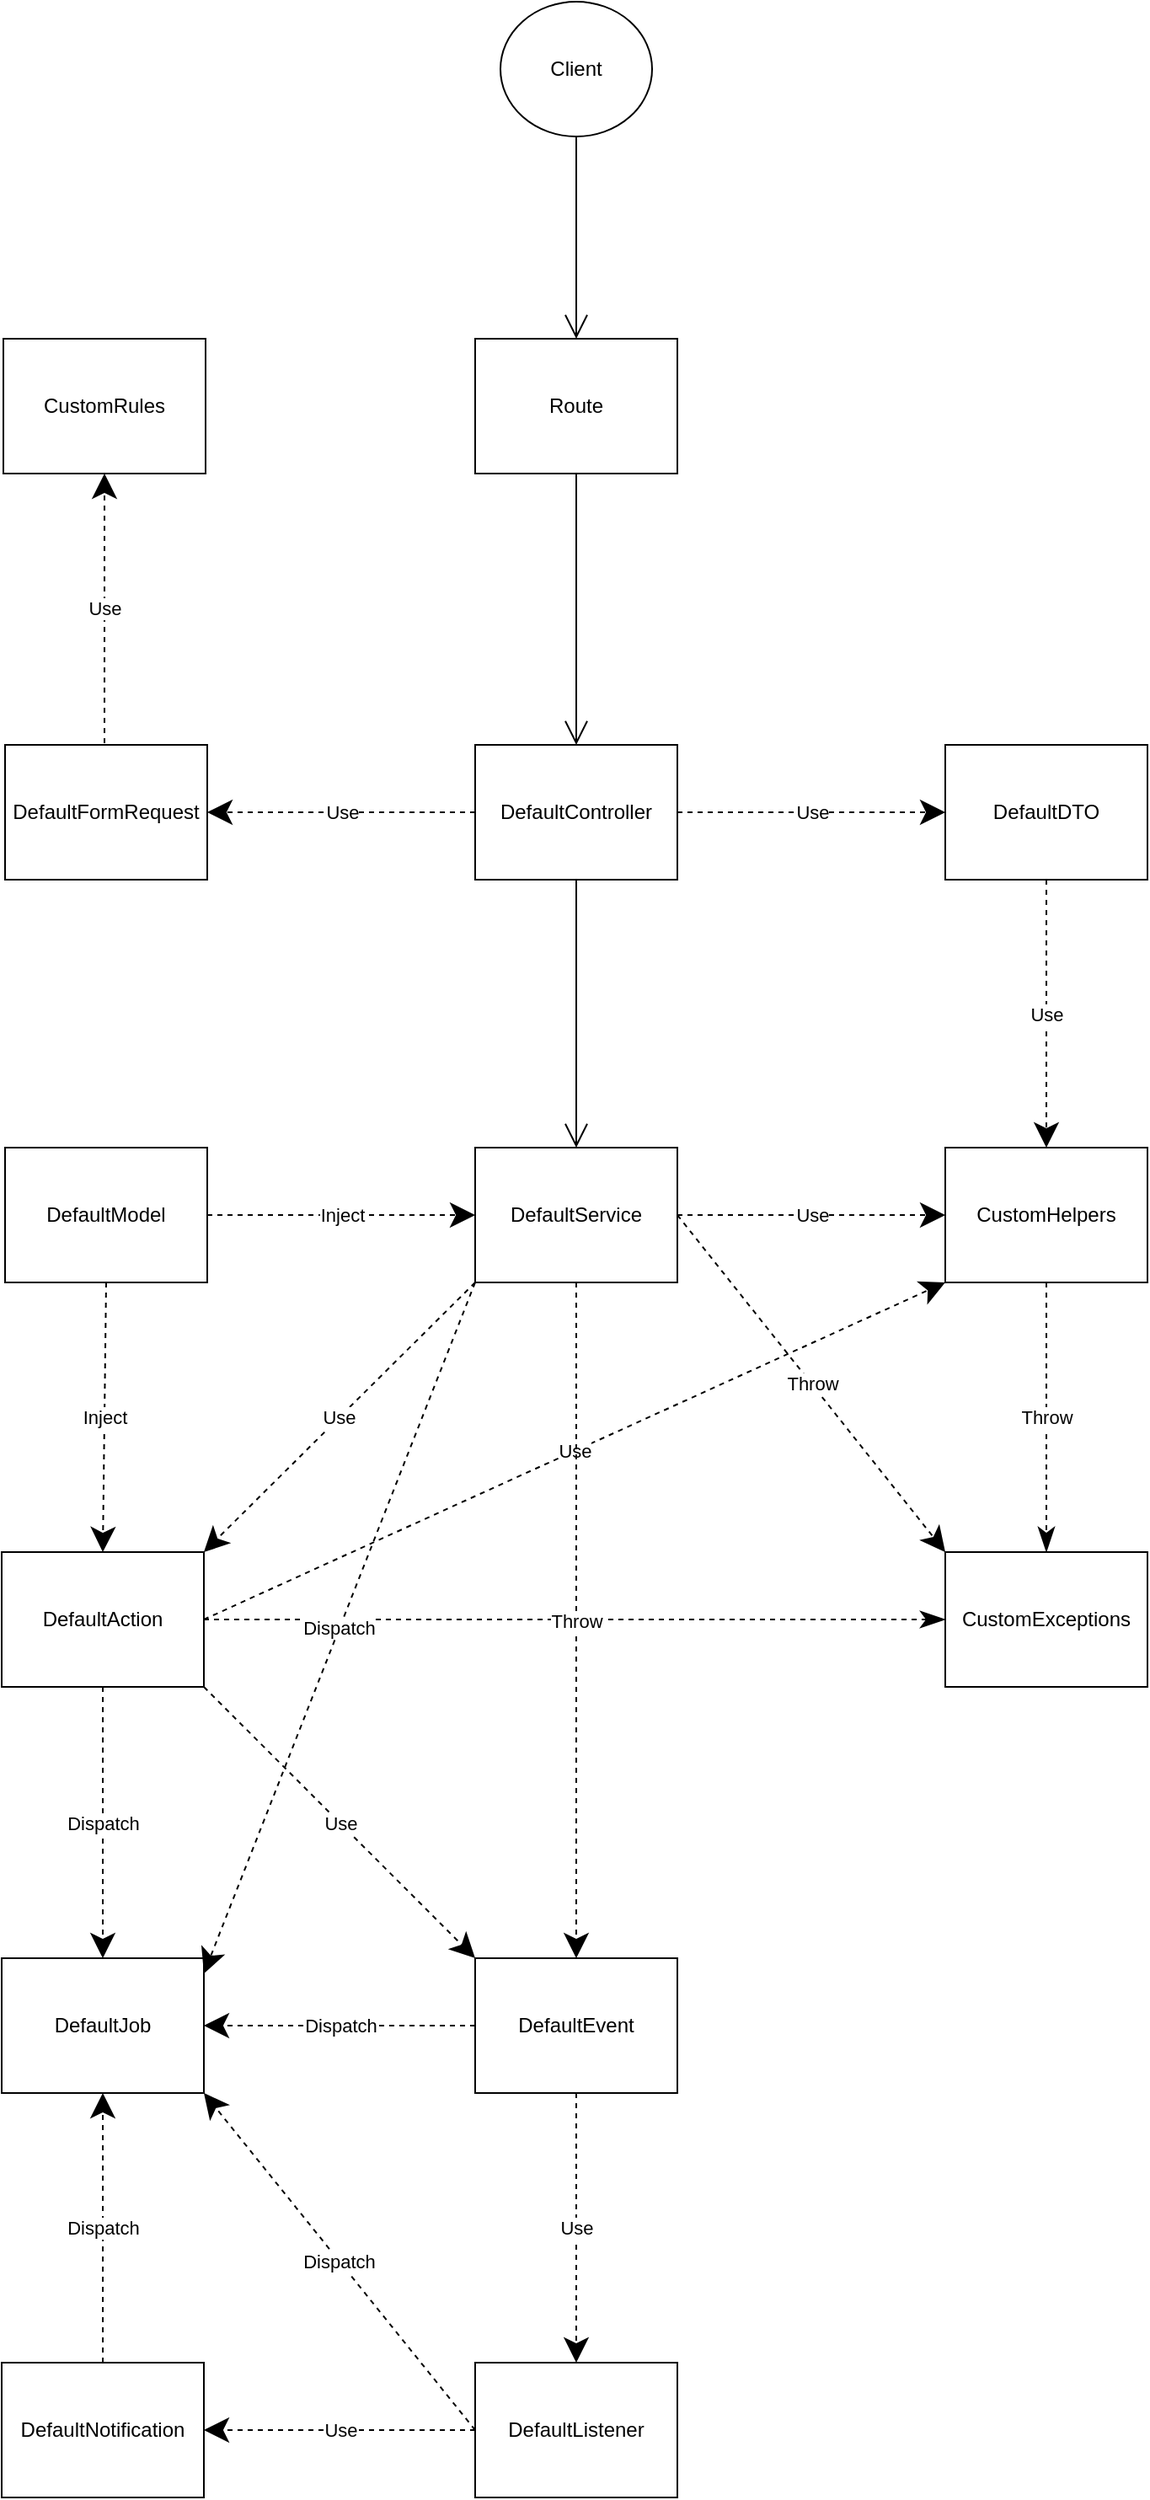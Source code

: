 <mxfile version="23.1.6" type="github">
  <diagram name="Página-1" id="W2Vk-HDnspeEn5l7Epgx">
    <mxGraphModel dx="3585" dy="2290" grid="1" gridSize="10" guides="1" tooltips="1" connect="1" arrows="1" fold="1" page="0" pageScale="1" pageWidth="583" pageHeight="827" math="0" shadow="0">
      <root>
        <mxCell id="0" />
        <mxCell id="1" parent="0" />
        <mxCell id="N2iw2MqOz0xrNc7ruZkv-2" value="DefaultController" style="html=1;whiteSpace=wrap;" parent="1" vertex="1">
          <mxGeometry x="400" y="401" width="120" height="80" as="geometry" />
        </mxCell>
        <mxCell id="N2iw2MqOz0xrNc7ruZkv-4" value="DefaultFormRequest" style="html=1;whiteSpace=wrap;" parent="1" vertex="1">
          <mxGeometry x="121" y="401" width="120" height="80" as="geometry" />
        </mxCell>
        <mxCell id="N2iw2MqOz0xrNc7ruZkv-5" value="DefaultService" style="html=1;whiteSpace=wrap;" parent="1" vertex="1">
          <mxGeometry x="400" y="640" width="120" height="80" as="geometry" />
        </mxCell>
        <mxCell id="N2iw2MqOz0xrNc7ruZkv-6" value="DefaultDTO" style="html=1;whiteSpace=wrap;" parent="1" vertex="1">
          <mxGeometry x="679" y="401" width="120" height="80" as="geometry" />
        </mxCell>
        <mxCell id="N2iw2MqOz0xrNc7ruZkv-7" value="DefaultModel" style="html=1;whiteSpace=wrap;" parent="1" vertex="1">
          <mxGeometry x="121" y="640" width="120" height="80" as="geometry" />
        </mxCell>
        <mxCell id="N2iw2MqOz0xrNc7ruZkv-8" value="DefaultAction" style="html=1;whiteSpace=wrap;" parent="1" vertex="1">
          <mxGeometry x="119" y="880" width="120" height="80" as="geometry" />
        </mxCell>
        <mxCell id="N2iw2MqOz0xrNc7ruZkv-9" value="CustomHelpers" style="html=1;whiteSpace=wrap;" parent="1" vertex="1">
          <mxGeometry x="679" y="640" width="120" height="80" as="geometry" />
        </mxCell>
        <mxCell id="N2iw2MqOz0xrNc7ruZkv-10" value="CustomRules" style="html=1;whiteSpace=wrap;" parent="1" vertex="1">
          <mxGeometry x="120" y="160" width="120" height="80" as="geometry" />
        </mxCell>
        <mxCell id="N2iw2MqOz0xrNc7ruZkv-11" style="edgeStyle=orthogonalEdgeStyle;rounded=0;orthogonalLoop=1;jettySize=auto;html=1;exitX=0.5;exitY=1;exitDx=0;exitDy=0;" parent="1" source="N2iw2MqOz0xrNc7ruZkv-2" target="N2iw2MqOz0xrNc7ruZkv-2" edge="1">
          <mxGeometry relative="1" as="geometry" />
        </mxCell>
        <mxCell id="N2iw2MqOz0xrNc7ruZkv-14" value="" style="endArrow=open;endFill=1;endSize=12;html=1;rounded=0;exitX=0.5;exitY=1;exitDx=0;exitDy=0;entryX=0.5;entryY=0;entryDx=0;entryDy=0;" parent="1" source="N2iw2MqOz0xrNc7ruZkv-2" target="N2iw2MqOz0xrNc7ruZkv-5" edge="1">
          <mxGeometry width="160" relative="1" as="geometry">
            <mxPoint x="231" y="552" as="sourcePoint" />
            <mxPoint x="391" y="552" as="targetPoint" />
          </mxGeometry>
        </mxCell>
        <mxCell id="N2iw2MqOz0xrNc7ruZkv-25" value="Client" style="ellipse;whiteSpace=wrap;html=1;" parent="1" vertex="1">
          <mxGeometry x="415" y="-40" width="90" height="80" as="geometry" />
        </mxCell>
        <mxCell id="N2iw2MqOz0xrNc7ruZkv-26" value="" style="endArrow=open;endFill=1;endSize=12;html=1;rounded=0;exitX=0.5;exitY=1;exitDx=0;exitDy=0;entryX=0.5;entryY=0;entryDx=0;entryDy=0;" parent="1" source="N2iw2MqOz0xrNc7ruZkv-25" target="sQl-kVDHiqwSq-5M9my--1" edge="1">
          <mxGeometry width="160" relative="1" as="geometry">
            <mxPoint x="250" y="183" as="sourcePoint" />
            <mxPoint x="-70" y="340" as="targetPoint" />
          </mxGeometry>
        </mxCell>
        <mxCell id="N2iw2MqOz0xrNc7ruZkv-27" value="CustomExceptions" style="html=1;whiteSpace=wrap;" parent="1" vertex="1">
          <mxGeometry x="679" y="880" width="120" height="80" as="geometry" />
        </mxCell>
        <mxCell id="N2iw2MqOz0xrNc7ruZkv-34" value="Throw" style="endArrow=classic;endSize=12;dashed=1;html=1;rounded=0;exitX=1;exitY=0.5;exitDx=0;exitDy=0;entryX=0;entryY=0;entryDx=0;entryDy=0;endFill=1;" parent="1" source="N2iw2MqOz0xrNc7ruZkv-5" target="N2iw2MqOz0xrNc7ruZkv-27" edge="1">
          <mxGeometry width="160" relative="1" as="geometry">
            <mxPoint x="229" y="490" as="sourcePoint" />
            <mxPoint x="150" y="490" as="targetPoint" />
          </mxGeometry>
        </mxCell>
        <mxCell id="N2iw2MqOz0xrNc7ruZkv-35" value="Use" style="endArrow=classicThin;endSize=12;dashed=1;html=1;rounded=0;entryX=0;entryY=0.5;entryDx=0;entryDy=0;exitX=1;exitY=0.5;exitDx=0;exitDy=0;endFill=1;" parent="1" source="N2iw2MqOz0xrNc7ruZkv-8" target="N2iw2MqOz0xrNc7ruZkv-27" edge="1">
          <mxGeometry width="160" relative="1" as="geometry">
            <mxPoint x="111" y="799" as="sourcePoint" />
            <mxPoint x="161" y="570" as="targetPoint" />
          </mxGeometry>
        </mxCell>
        <mxCell id="N2iw2MqOz0xrNc7ruZkv-38" value="Inject" style="endArrow=classic;endSize=12;dashed=1;html=1;rounded=0;exitX=1;exitY=0.5;exitDx=0;exitDy=0;entryX=0;entryY=0.5;entryDx=0;entryDy=0;endFill=1;" parent="1" source="N2iw2MqOz0xrNc7ruZkv-7" target="N2iw2MqOz0xrNc7ruZkv-5" edge="1">
          <mxGeometry width="160" relative="1" as="geometry">
            <mxPoint x="-40" y="660" as="sourcePoint" />
            <mxPoint x="120" y="660" as="targetPoint" />
          </mxGeometry>
        </mxCell>
        <mxCell id="N2iw2MqOz0xrNc7ruZkv-39" value="Inject" style="endArrow=classic;endSize=12;dashed=1;html=1;rounded=0;exitX=0.5;exitY=1;exitDx=0;exitDy=0;entryX=0.5;entryY=0;entryDx=0;entryDy=0;endFill=1;" parent="1" source="N2iw2MqOz0xrNc7ruZkv-7" target="N2iw2MqOz0xrNc7ruZkv-8" edge="1">
          <mxGeometry width="160" relative="1" as="geometry">
            <mxPoint x="240" y="690" as="sourcePoint" />
            <mxPoint x="327" y="690" as="targetPoint" />
          </mxGeometry>
        </mxCell>
        <mxCell id="N2iw2MqOz0xrNc7ruZkv-41" value="Use" style="endArrow=classic;endSize=12;dashed=1;html=1;rounded=0;exitX=0.5;exitY=1;exitDx=0;exitDy=0;endFill=1;" parent="1" source="N2iw2MqOz0xrNc7ruZkv-6" target="N2iw2MqOz0xrNc7ruZkv-9" edge="1">
          <mxGeometry width="160" relative="1" as="geometry">
            <mxPoint x="538" y="332" as="sourcePoint" />
            <mxPoint x="691" y="332" as="targetPoint" />
          </mxGeometry>
        </mxCell>
        <mxCell id="N2iw2MqOz0xrNc7ruZkv-42" value="Use" style="endArrow=classic;endSize=12;dashed=1;html=1;rounded=0;exitX=1;exitY=0.5;exitDx=0;exitDy=0;endFill=1;entryX=0;entryY=0.5;entryDx=0;entryDy=0;" parent="1" source="N2iw2MqOz0xrNc7ruZkv-5" target="N2iw2MqOz0xrNc7ruZkv-9" edge="1">
          <mxGeometry width="160" relative="1" as="geometry">
            <mxPoint x="669" y="571" as="sourcePoint" />
            <mxPoint x="669" y="730" as="targetPoint" />
          </mxGeometry>
        </mxCell>
        <mxCell id="N2iw2MqOz0xrNc7ruZkv-43" value="Use" style="endArrow=classic;endSize=12;dashed=1;html=1;rounded=0;exitX=1;exitY=0.5;exitDx=0;exitDy=0;endFill=1;entryX=0;entryY=1;entryDx=0;entryDy=0;" parent="1" source="N2iw2MqOz0xrNc7ruZkv-8" target="N2iw2MqOz0xrNc7ruZkv-9" edge="1">
          <mxGeometry width="160" relative="1" as="geometry">
            <mxPoint x="374" y="730" as="sourcePoint" />
            <mxPoint x="527" y="810" as="targetPoint" />
          </mxGeometry>
        </mxCell>
        <mxCell id="N2iw2MqOz0xrNc7ruZkv-44" value="Use" style="endArrow=classic;endSize=12;dashed=1;html=1;rounded=0;exitX=1;exitY=0.5;exitDx=0;exitDy=0;endFill=1;entryX=0;entryY=0.5;entryDx=0;entryDy=0;" parent="1" source="N2iw2MqOz0xrNc7ruZkv-2" target="N2iw2MqOz0xrNc7ruZkv-6" edge="1">
          <mxGeometry width="160" relative="1" as="geometry">
            <mxPoint x="512" y="293" as="sourcePoint" />
            <mxPoint x="610" y="293" as="targetPoint" />
          </mxGeometry>
        </mxCell>
        <mxCell id="N2iw2MqOz0xrNc7ruZkv-47" value="DefaultEvent" style="html=1;whiteSpace=wrap;" parent="1" vertex="1">
          <mxGeometry x="400" y="1121" width="120" height="80" as="geometry" />
        </mxCell>
        <mxCell id="N2iw2MqOz0xrNc7ruZkv-49" value="DefaultJob" style="html=1;whiteSpace=wrap;" parent="1" vertex="1">
          <mxGeometry x="119" y="1121" width="120" height="80" as="geometry" />
        </mxCell>
        <mxCell id="N2iw2MqOz0xrNc7ruZkv-50" value="DefaultListener" style="html=1;whiteSpace=wrap;" parent="1" vertex="1">
          <mxGeometry x="400" y="1361" width="120" height="80" as="geometry" />
        </mxCell>
        <mxCell id="N2iw2MqOz0xrNc7ruZkv-53" value="Use" style="endArrow=classic;endSize=12;dashed=1;html=1;rounded=0;exitX=0;exitY=1;exitDx=0;exitDy=0;endFill=1;entryX=1;entryY=0;entryDx=0;entryDy=0;" parent="1" source="N2iw2MqOz0xrNc7ruZkv-5" target="N2iw2MqOz0xrNc7ruZkv-8" edge="1">
          <mxGeometry width="160" relative="1" as="geometry">
            <mxPoint x="251" y="850" as="sourcePoint" />
            <mxPoint x="530" y="810" as="targetPoint" />
          </mxGeometry>
        </mxCell>
        <mxCell id="N2iw2MqOz0xrNc7ruZkv-54" value="Throw" style="endArrow=classic;endSize=12;dashed=1;html=1;rounded=0;endFill=1;entryX=0.5;entryY=0;entryDx=0;entryDy=0;exitX=0.5;exitY=1;exitDx=0;exitDy=0;" parent="1" source="N2iw2MqOz0xrNc7ruZkv-5" target="N2iw2MqOz0xrNc7ruZkv-47" edge="1">
          <mxGeometry width="160" relative="1" as="geometry">
            <mxPoint x="521" y="483" as="sourcePoint" />
            <mxPoint x="609" y="531" as="targetPoint" />
          </mxGeometry>
        </mxCell>
        <mxCell id="N2iw2MqOz0xrNc7ruZkv-55" value="Use" style="endArrow=classic;endSize=12;dashed=1;html=1;rounded=0;endFill=1;exitX=0.5;exitY=1;exitDx=0;exitDy=0;" parent="1" source="N2iw2MqOz0xrNc7ruZkv-47" target="N2iw2MqOz0xrNc7ruZkv-50" edge="1">
          <mxGeometry width="160" relative="1" as="geometry">
            <mxPoint x="599" y="1161" as="sourcePoint" />
            <mxPoint x="529" y="1221" as="targetPoint" />
          </mxGeometry>
        </mxCell>
        <mxCell id="N2iw2MqOz0xrNc7ruZkv-56" value="Dispatch" style="endArrow=classic;endSize=12;dashed=1;html=1;rounded=0;endFill=1;exitX=0;exitY=0.5;exitDx=0;exitDy=0;entryX=1;entryY=1;entryDx=0;entryDy=0;" parent="1" source="N2iw2MqOz0xrNc7ruZkv-50" target="N2iw2MqOz0xrNc7ruZkv-49" edge="1">
          <mxGeometry x="0.001" width="160" relative="1" as="geometry">
            <mxPoint x="309" y="1451" as="sourcePoint" />
            <mxPoint x="209.0" y="1211" as="targetPoint" />
            <mxPoint as="offset" />
          </mxGeometry>
        </mxCell>
        <mxCell id="N2iw2MqOz0xrNc7ruZkv-57" value="Dispatch" style="endArrow=classic;endSize=12;dashed=1;html=1;rounded=0;endFill=1;entryX=1;entryY=0.114;entryDx=0;entryDy=0;exitX=0;exitY=1;exitDx=0;exitDy=0;entryPerimeter=0;" parent="1" source="N2iw2MqOz0xrNc7ruZkv-5" target="N2iw2MqOz0xrNc7ruZkv-49" edge="1">
          <mxGeometry width="160" relative="1" as="geometry">
            <mxPoint x="451" y="493" as="sourcePoint" />
            <mxPoint x="731" y="373" as="targetPoint" />
          </mxGeometry>
        </mxCell>
        <mxCell id="N2iw2MqOz0xrNc7ruZkv-59" value="Dispatch" style="endArrow=classic;endSize=12;dashed=1;html=1;rounded=0;endFill=1;exitX=0;exitY=0.5;exitDx=0;exitDy=0;entryX=1;entryY=0.5;entryDx=0;entryDy=0;" parent="1" source="N2iw2MqOz0xrNc7ruZkv-47" target="N2iw2MqOz0xrNc7ruZkv-49" edge="1">
          <mxGeometry width="160" relative="1" as="geometry">
            <mxPoint x="329" y="1331" as="sourcePoint" />
            <mxPoint x="184" y="1212" as="targetPoint" />
          </mxGeometry>
        </mxCell>
        <mxCell id="N2iw2MqOz0xrNc7ruZkv-61" value="Dispatch" style="endArrow=classic;endSize=12;dashed=1;html=1;rounded=0;endFill=1;exitX=0.5;exitY=1;exitDx=0;exitDy=0;entryX=0.5;entryY=0;entryDx=0;entryDy=0;" parent="1" source="N2iw2MqOz0xrNc7ruZkv-8" target="N2iw2MqOz0xrNc7ruZkv-49" edge="1">
          <mxGeometry width="160" relative="1" as="geometry">
            <mxPoint x="329" y="1093" as="sourcePoint" />
            <mxPoint x="249" y="1093" as="targetPoint" />
          </mxGeometry>
        </mxCell>
        <mxCell id="N2iw2MqOz0xrNc7ruZkv-62" value="Use" style="endArrow=classic;endSize=12;dashed=1;html=1;rounded=0;endFill=1;entryX=0;entryY=0;entryDx=0;entryDy=0;exitX=1;exitY=1;exitDx=0;exitDy=0;" parent="1" source="N2iw2MqOz0xrNc7ruZkv-8" target="N2iw2MqOz0xrNc7ruZkv-47" edge="1">
          <mxGeometry width="160" relative="1" as="geometry">
            <mxPoint x="388" y="810" as="sourcePoint" />
            <mxPoint x="389" y="1053" as="targetPoint" />
          </mxGeometry>
        </mxCell>
        <mxCell id="N2iw2MqOz0xrNc7ruZkv-63" value="DefaultNotification" style="html=1;whiteSpace=wrap;" parent="1" vertex="1">
          <mxGeometry x="119" y="1361" width="120" height="80" as="geometry" />
        </mxCell>
        <mxCell id="N2iw2MqOz0xrNc7ruZkv-64" value="Use" style="endArrow=classic;endSize=12;dashed=1;html=1;rounded=0;endFill=1;exitX=0;exitY=0.5;exitDx=0;exitDy=0;entryX=1;entryY=0.5;entryDx=0;entryDy=0;" parent="1" source="N2iw2MqOz0xrNc7ruZkv-50" target="N2iw2MqOz0xrNc7ruZkv-63" edge="1">
          <mxGeometry width="160" relative="1" as="geometry">
            <mxPoint x="429" y="1251" as="sourcePoint" />
            <mxPoint x="429" y="1371" as="targetPoint" />
          </mxGeometry>
        </mxCell>
        <mxCell id="N2iw2MqOz0xrNc7ruZkv-65" value="Dispatch" style="endArrow=classic;endSize=12;dashed=1;html=1;rounded=0;endFill=1;exitX=0.5;exitY=0;exitDx=0;exitDy=0;entryX=0.5;entryY=1;entryDx=0;entryDy=0;" parent="1" source="N2iw2MqOz0xrNc7ruZkv-63" target="N2iw2MqOz0xrNc7ruZkv-49" edge="1">
          <mxGeometry x="0.001" width="160" relative="1" as="geometry">
            <mxPoint x="369" y="1371" as="sourcePoint" />
            <mxPoint x="249" y="1211" as="targetPoint" />
            <mxPoint as="offset" />
          </mxGeometry>
        </mxCell>
        <mxCell id="zocIjHH5jfeHw0Irw8Yy-3" value="Use" style="endArrow=classic;endSize=12;dashed=1;html=1;rounded=0;endFill=1;" parent="1" edge="1">
          <mxGeometry width="160" relative="1" as="geometry">
            <mxPoint x="180" y="400" as="sourcePoint" />
            <mxPoint x="180" y="240" as="targetPoint" />
          </mxGeometry>
        </mxCell>
        <mxCell id="zocIjHH5jfeHw0Irw8Yy-4" value="Throw" style="endArrow=classicThin;endSize=12;dashed=1;html=1;rounded=0;entryX=0.5;entryY=0;entryDx=0;entryDy=0;exitX=0.5;exitY=1;exitDx=0;exitDy=0;endFill=1;" parent="1" source="N2iw2MqOz0xrNc7ruZkv-9" target="N2iw2MqOz0xrNc7ruZkv-27" edge="1">
          <mxGeometry width="160" relative="1" as="geometry">
            <mxPoint x="329" y="850" as="sourcePoint" />
            <mxPoint x="890" y="690" as="targetPoint" />
          </mxGeometry>
        </mxCell>
        <mxCell id="sQl-kVDHiqwSq-5M9my--1" value="Route" style="html=1;whiteSpace=wrap;" vertex="1" parent="1">
          <mxGeometry x="400" y="160" width="120" height="80" as="geometry" />
        </mxCell>
        <mxCell id="sQl-kVDHiqwSq-5M9my--2" value="Use" style="endArrow=classic;endSize=12;dashed=1;html=1;rounded=0;exitX=0;exitY=0.5;exitDx=0;exitDy=0;endFill=1;entryX=1;entryY=0.5;entryDx=0;entryDy=0;" edge="1" parent="1" source="N2iw2MqOz0xrNc7ruZkv-2" target="N2iw2MqOz0xrNc7ruZkv-4">
          <mxGeometry width="160" relative="1" as="geometry">
            <mxPoint x="530" y="451" as="sourcePoint" />
            <mxPoint x="689" y="451" as="targetPoint" />
          </mxGeometry>
        </mxCell>
        <mxCell id="sQl-kVDHiqwSq-5M9my--3" value="" style="endArrow=open;endFill=1;endSize=12;html=1;rounded=0;exitX=0.5;exitY=1;exitDx=0;exitDy=0;entryX=0.5;entryY=0;entryDx=0;entryDy=0;" edge="1" parent="1" source="sQl-kVDHiqwSq-5M9my--1" target="N2iw2MqOz0xrNc7ruZkv-2">
          <mxGeometry width="160" relative="1" as="geometry">
            <mxPoint x="470" y="491" as="sourcePoint" />
            <mxPoint x="470" y="650" as="targetPoint" />
          </mxGeometry>
        </mxCell>
      </root>
    </mxGraphModel>
  </diagram>
</mxfile>
